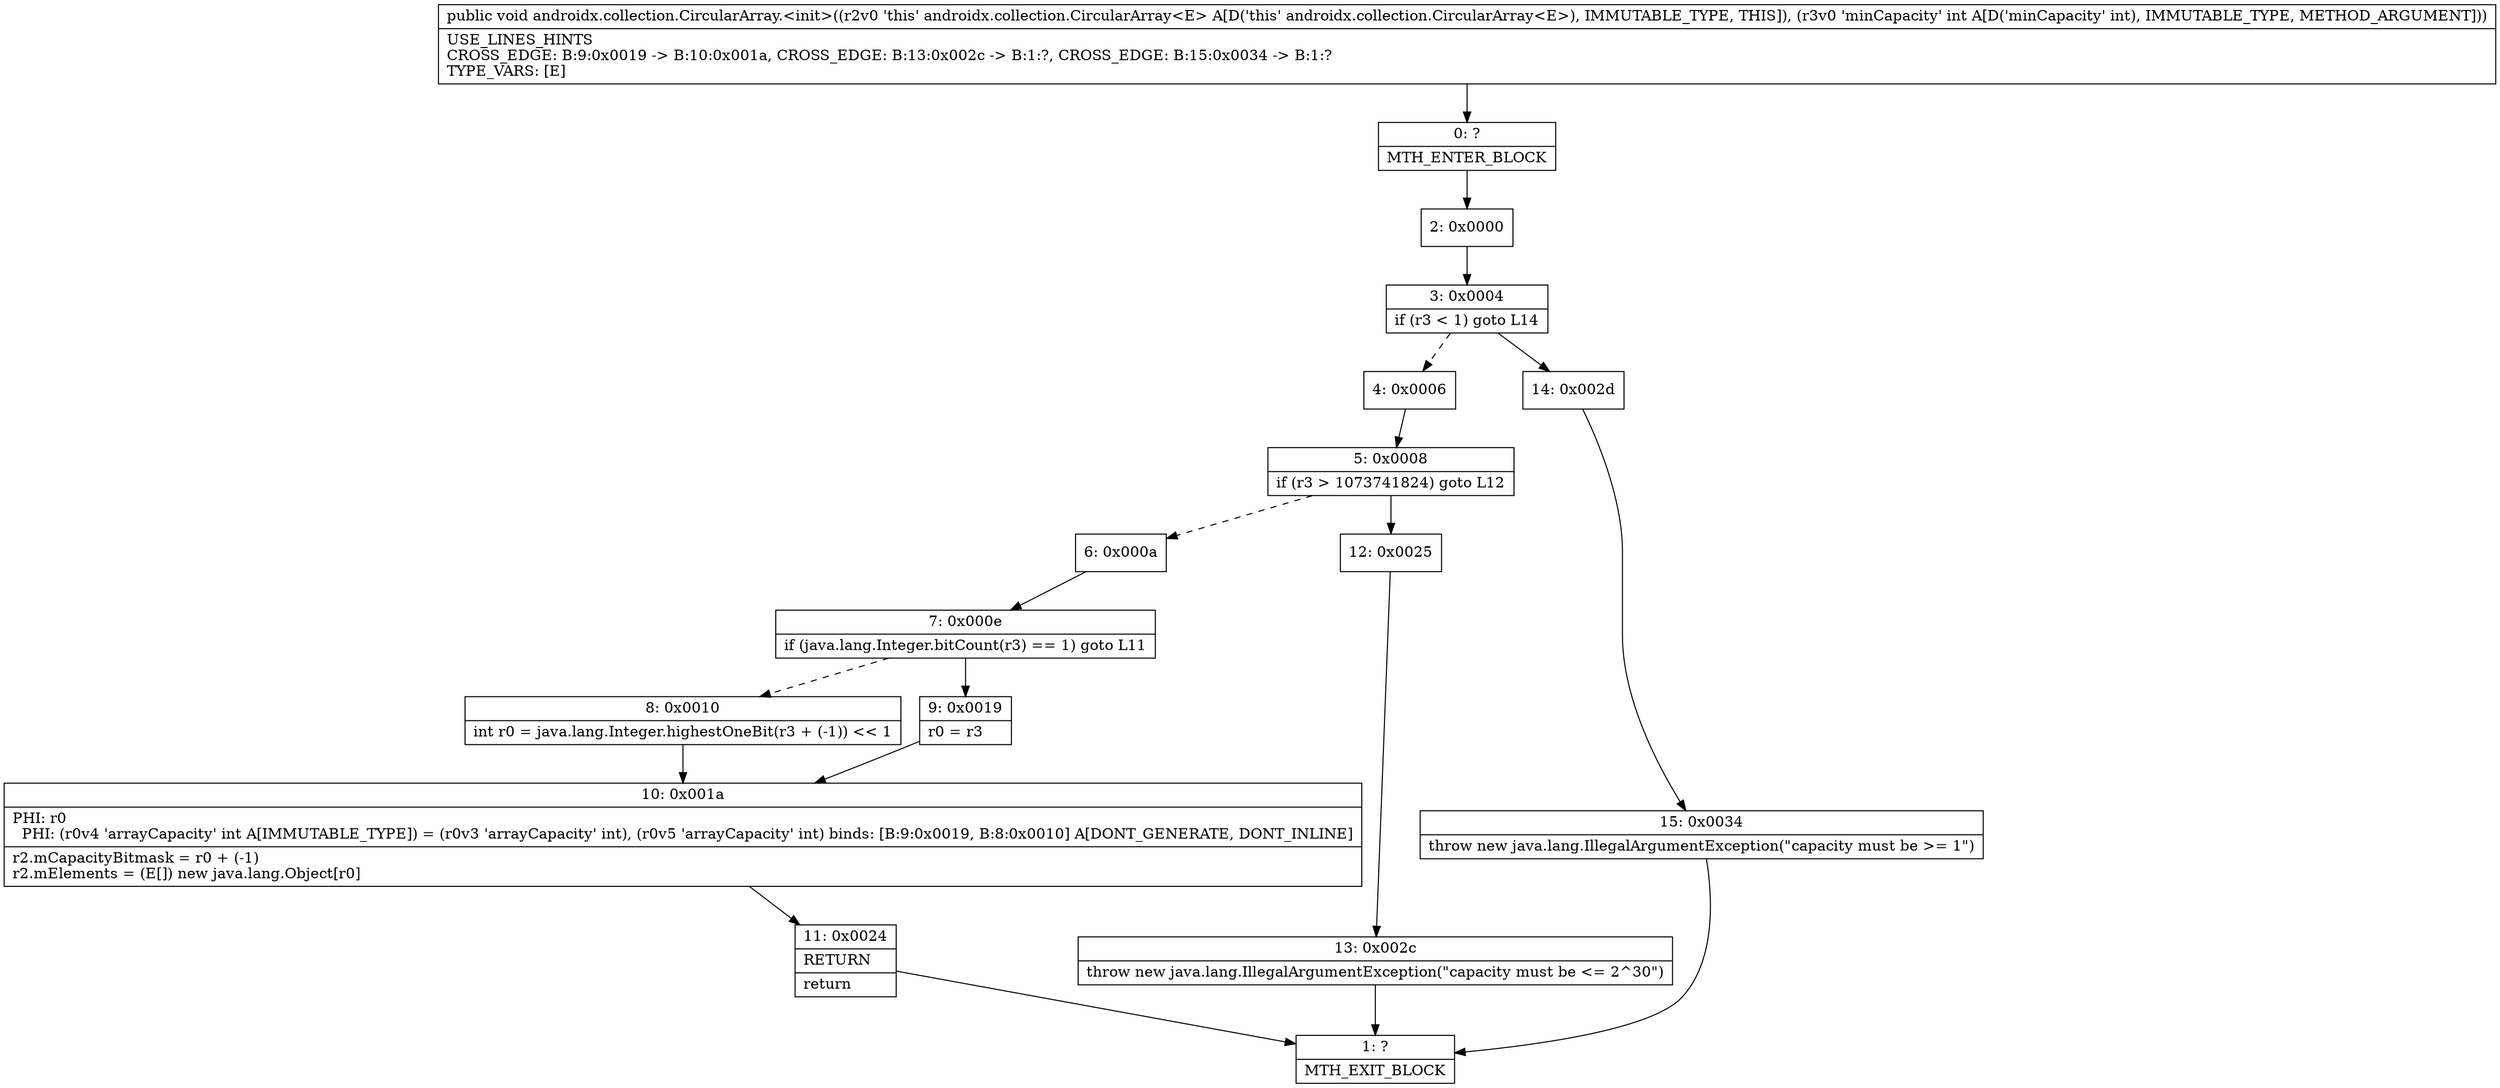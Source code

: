digraph "CFG forandroidx.collection.CircularArray.\<init\>(I)V" {
Node_0 [shape=record,label="{0\:\ ?|MTH_ENTER_BLOCK\l}"];
Node_2 [shape=record,label="{2\:\ 0x0000}"];
Node_3 [shape=record,label="{3\:\ 0x0004|if (r3 \< 1) goto L14\l}"];
Node_4 [shape=record,label="{4\:\ 0x0006}"];
Node_5 [shape=record,label="{5\:\ 0x0008|if (r3 \> 1073741824) goto L12\l}"];
Node_6 [shape=record,label="{6\:\ 0x000a}"];
Node_7 [shape=record,label="{7\:\ 0x000e|if (java.lang.Integer.bitCount(r3) == 1) goto L11\l}"];
Node_8 [shape=record,label="{8\:\ 0x0010|int r0 = java.lang.Integer.highestOneBit(r3 + (\-1)) \<\< 1\l}"];
Node_10 [shape=record,label="{10\:\ 0x001a|PHI: r0 \l  PHI: (r0v4 'arrayCapacity' int A[IMMUTABLE_TYPE]) = (r0v3 'arrayCapacity' int), (r0v5 'arrayCapacity' int) binds: [B:9:0x0019, B:8:0x0010] A[DONT_GENERATE, DONT_INLINE]\l|r2.mCapacityBitmask = r0 + (\-1)\lr2.mElements = (E[]) new java.lang.Object[r0]\l}"];
Node_11 [shape=record,label="{11\:\ 0x0024|RETURN\l|return\l}"];
Node_1 [shape=record,label="{1\:\ ?|MTH_EXIT_BLOCK\l}"];
Node_9 [shape=record,label="{9\:\ 0x0019|r0 = r3\l}"];
Node_12 [shape=record,label="{12\:\ 0x0025}"];
Node_13 [shape=record,label="{13\:\ 0x002c|throw new java.lang.IllegalArgumentException(\"capacity must be \<= 2^30\")\l}"];
Node_14 [shape=record,label="{14\:\ 0x002d}"];
Node_15 [shape=record,label="{15\:\ 0x0034|throw new java.lang.IllegalArgumentException(\"capacity must be \>= 1\")\l}"];
MethodNode[shape=record,label="{public void androidx.collection.CircularArray.\<init\>((r2v0 'this' androidx.collection.CircularArray\<E\> A[D('this' androidx.collection.CircularArray\<E\>), IMMUTABLE_TYPE, THIS]), (r3v0 'minCapacity' int A[D('minCapacity' int), IMMUTABLE_TYPE, METHOD_ARGUMENT]))  | USE_LINES_HINTS\lCROSS_EDGE: B:9:0x0019 \-\> B:10:0x001a, CROSS_EDGE: B:13:0x002c \-\> B:1:?, CROSS_EDGE: B:15:0x0034 \-\> B:1:?\lTYPE_VARS: [E]\l}"];
MethodNode -> Node_0;Node_0 -> Node_2;
Node_2 -> Node_3;
Node_3 -> Node_4[style=dashed];
Node_3 -> Node_14;
Node_4 -> Node_5;
Node_5 -> Node_6[style=dashed];
Node_5 -> Node_12;
Node_6 -> Node_7;
Node_7 -> Node_8[style=dashed];
Node_7 -> Node_9;
Node_8 -> Node_10;
Node_10 -> Node_11;
Node_11 -> Node_1;
Node_9 -> Node_10;
Node_12 -> Node_13;
Node_13 -> Node_1;
Node_14 -> Node_15;
Node_15 -> Node_1;
}

